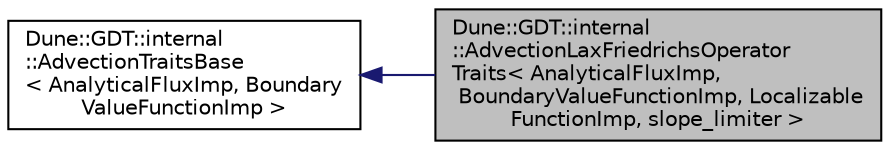 digraph "Dune::GDT::internal::AdvectionLaxFriedrichsOperatorTraits&lt; AnalyticalFluxImp, BoundaryValueFunctionImp, LocalizableFunctionImp, slope_limiter &gt;"
{
  edge [fontname="Helvetica",fontsize="10",labelfontname="Helvetica",labelfontsize="10"];
  node [fontname="Helvetica",fontsize="10",shape=record];
  rankdir="LR";
  Node1 [label="Dune::GDT::internal\l::AdvectionLaxFriedrichsOperator\lTraits\< AnalyticalFluxImp,\l BoundaryValueFunctionImp, Localizable\lFunctionImp, slope_limiter \>",height=0.2,width=0.4,color="black", fillcolor="grey75", style="filled", fontcolor="black"];
  Node2 -> Node1 [dir="back",color="midnightblue",fontsize="10",style="solid",fontname="Helvetica"];
  Node2 [label="Dune::GDT::internal\l::AdvectionTraitsBase\l\< AnalyticalFluxImp, Boundary\lValueFunctionImp \>",height=0.2,width=0.4,color="black", fillcolor="white", style="filled",URL="$a00019.html"];
}
